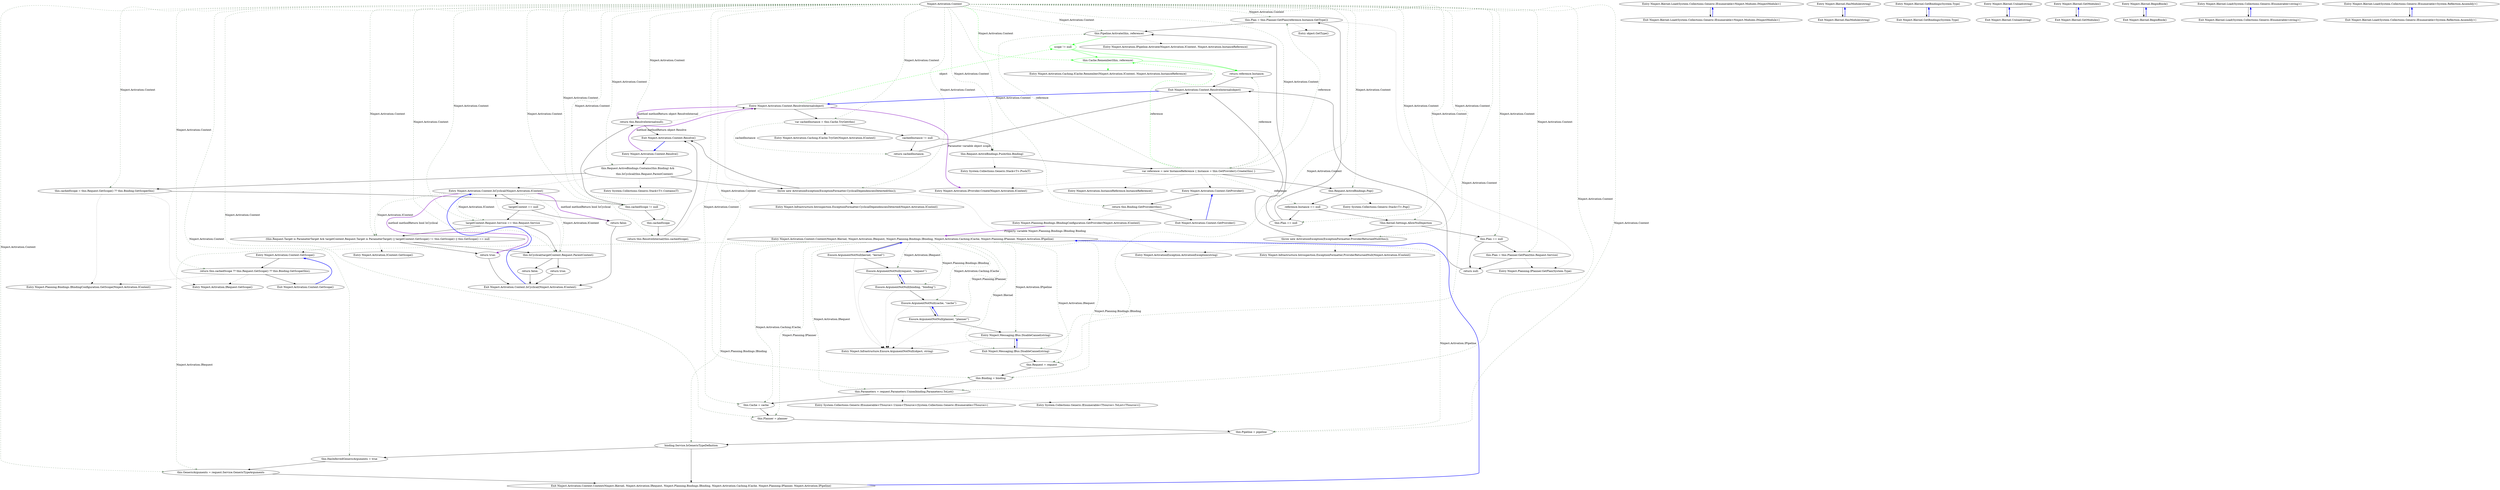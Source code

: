 digraph  {
m0_69 [label="Entry Ninject.Planning.IPlanner.GetPlan(System.Type)", span="44-44", cluster="Ninject.Planning.IPlanner.GetPlan(System.Type)", file="Context.cs"];
m0_30 [label="Entry Ninject.Activation.Context.Resolve()", span="148-148", cluster="Ninject.Activation.Context.Resolve()", file="Context.cs"];
m0_37 [label="return this.ResolveInternal(null);", span="169-169", cluster="Ninject.Activation.Context.Resolve()", file="Context.cs"];
m0_36 [label="return this.ResolveInternal(this.cachedScope);", span="164-164", cluster="Ninject.Activation.Context.Resolve()", file="Context.cs"];
m0_31 [label="this.Request.ActiveBindings.Contains(this.Binding) &&\r\n                this.IsCyclical(this.Request.ParentContext)", span="150-151", cluster="Ninject.Activation.Context.Resolve()", file="Context.cs"];
m0_32 [label="throw new ActivationException(ExceptionFormatter.CyclicalDependenciesDetected(this));", span="153-153", cluster="Ninject.Activation.Context.Resolve()", file="Context.cs"];
m0_33 [label="this.cachedScope = this.Request.GetScope() ?? this.Binding.GetScope(this)", span="158-158", cluster="Ninject.Activation.Context.Resolve()", file="Context.cs"];
m0_34 [label="this.cachedScope != null", span="160-160", cluster="Ninject.Activation.Context.Resolve()", file="Context.cs"];
m0_35 [label="this.cachedScope", span="162-162", cluster="Ninject.Activation.Context.Resolve()", file="Context.cs"];
m0_38 [label="Exit Ninject.Activation.Context.Resolve()", span="148-148", cluster="Ninject.Activation.Context.Resolve()", file="Context.cs"];
m0_2 [label="Ensure.ArgumentNotNull(request, ''request'')", span="54-54", cluster="Ninject.Activation.Context.Context(Ninject.IKernel, Ninject.Activation.IRequest, Ninject.Planning.Bindings.IBinding, Ninject.Activation.Caching.ICache, Ninject.Planning.IPlanner, Ninject.Activation.IPipeline)", file="Context.cs"];
m0_3 [label="Ensure.ArgumentNotNull(binding, ''binding'')", span="55-55", cluster="Ninject.Activation.Context.Context(Ninject.IKernel, Ninject.Activation.IRequest, Ninject.Planning.Bindings.IBinding, Ninject.Activation.Caching.ICache, Ninject.Planning.IPlanner, Ninject.Activation.IPipeline)", file="Context.cs"];
m0_29 [label="Entry Ninject.Planning.Bindings.IBindingConfiguration.GetProvider(Ninject.Activation.IContext)", span="89-89", cluster="Ninject.Planning.Bindings.IBindingConfiguration.GetProvider(Ninject.Activation.IContext)", file="Context.cs"];
m0_67 [label="Entry System.Collections.Generic.Stack<T>.Pop()", span="0-0", cluster="System.Collections.Generic.Stack<T>.Pop()", file="Context.cs"];
m0_70 [label="Entry object.GetType()", span="0-0", cluster="object.GetType()", file="Context.cs"];
m0_41 [label="Entry Ninject.ActivationException.ActivationException(string)", span="43-43", cluster="Ninject.ActivationException.ActivationException(string)", file="Context.cs"];
m0_21 [label="Entry Ninject.Activation.Context.GetScope()", span="130-130", cluster="Ninject.Activation.Context.GetScope()", file="Context.cs"];
m0_22 [label="return this.cachedScope ?? this.Request.GetScope() ?? this.Binding.GetScope(this);", span="132-132", cluster="Ninject.Activation.Context.GetScope()", file="Context.cs"];
m0_23 [label="Exit Ninject.Activation.Context.GetScope()", span="130-130", cluster="Ninject.Activation.Context.GetScope()", file="Context.cs"];
m0_42 [label="Entry Ninject.Infrastructure.Introspection.ExceptionFormatter.CyclicalDependenciesDetected(Ninject.Activation.IContext)", span="162-162", cluster="Ninject.Infrastructure.Introspection.ExceptionFormatter.CyclicalDependenciesDetected(Ninject.Activation.IContext)", file="Context.cs"];
m0_4 [label="Ensure.ArgumentNotNull(cache, ''cache'')", span="56-56", cluster="Ninject.Activation.Context.Context(Ninject.IKernel, Ninject.Activation.IRequest, Ninject.Planning.Bindings.IBinding, Ninject.Activation.Caching.ICache, Ninject.Planning.IPlanner, Ninject.Activation.IPipeline)", file="Context.cs"];
m0_5 [label="Ensure.ArgumentNotNull(planner, ''planner'')", span="57-57", cluster="Ninject.Activation.Context.Context(Ninject.IKernel, Ninject.Activation.IRequest, Ninject.Planning.Bindings.IBinding, Ninject.Activation.Caching.ICache, Ninject.Planning.IPlanner, Ninject.Activation.IPipeline)", file="Context.cs"];
m0_72 [label="Entry Ninject.Activation.Caching.ICache.Remember(Ninject.Activation.IContext, Ninject.Activation.InstanceReference)", span="40-40", cluster="Ninject.Activation.Caching.ICache.Remember(Ninject.Activation.IContext, Ninject.Activation.InstanceReference)", file="Context.cs"];
m0_18 [label="Entry Ninject.Infrastructure.Ensure.ArgumentNotNull(object, string)", span="35-35", cluster="Ninject.Infrastructure.Ensure.ArgumentNotNull(object, string)", file="Context.cs"];
m0_66 [label="Entry Ninject.Activation.IProvider.Create(Ninject.Activation.IContext)", span="40-40", cluster="Ninject.Activation.IProvider.Create(Ninject.Activation.IContext)", file="Context.cs"];
m0_24 [label="Entry Ninject.Activation.IRequest.GetScope()", span="103-103", cluster="Ninject.Activation.IRequest.GetScope()", file="Context.cs"];
m0_43 [label="Entry Ninject.Activation.Context.ResolveInternal(object)", span="178-178", cluster="Ninject.Activation.Context.ResolveInternal(object)", file="Context.cs"];
m0_59 [label="scope != null", span="215-215", cluster="Ninject.Activation.Context.ResolveInternal(object)", color=green, community=0, file="Context.cs"];
m0_58 [label="this.Pipeline.Activate(this, reference)", span="213-213", cluster="Ninject.Activation.Context.ResolveInternal(object)", file="Context.cs"];
m0_60 [label="this.Cache.Remember(this, reference)", span="217-217", cluster="Ninject.Activation.Context.ResolveInternal(object)", color=green, community=0, file="Context.cs"];
m0_61 [label="return reference.Instance;", span="220-220", cluster="Ninject.Activation.Context.ResolveInternal(object)", file="Context.cs"];
m0_48 [label="var reference = new InstanceReference { Instance = this.GetProvider().Create(this) }", span="189-189", cluster="Ninject.Activation.Context.ResolveInternal(object)", file="Context.cs"];
m0_44 [label="var cachedInstance = this.Cache.TryGet(this)", span="180-180", cluster="Ninject.Activation.Context.ResolveInternal(object)", file="Context.cs"];
m0_57 [label="this.Plan = this.Planner.GetPlan(reference.Instance.GetType())", span="210-210", cluster="Ninject.Activation.Context.ResolveInternal(object)", file="Context.cs"];
m0_56 [label="this.Plan == null", span="208-208", cluster="Ninject.Activation.Context.ResolveInternal(object)", file="Context.cs"];
m0_47 [label="this.Request.ActiveBindings.Push(this.Binding)", span="187-187", cluster="Ninject.Activation.Context.ResolveInternal(object)", file="Context.cs"];
m0_49 [label="this.Request.ActiveBindings.Pop()", span="191-191", cluster="Ninject.Activation.Context.ResolveInternal(object)", file="Context.cs"];
m0_51 [label="!this.Kernel.Settings.AllowNullInjection", span="195-195", cluster="Ninject.Activation.Context.ResolveInternal(object)", file="Context.cs"];
m0_52 [label="throw new ActivationException(ExceptionFormatter.ProviderReturnedNull(this));", span="197-197", cluster="Ninject.Activation.Context.ResolveInternal(object)", file="Context.cs"];
m0_53 [label="this.Plan == null", span="200-200", cluster="Ninject.Activation.Context.ResolveInternal(object)", file="Context.cs"];
m0_54 [label="this.Plan = this.Planner.GetPlan(this.Request.Service)", span="202-202", cluster="Ninject.Activation.Context.ResolveInternal(object)", file="Context.cs"];
m0_50 [label="reference.Instance == null", span="193-193", cluster="Ninject.Activation.Context.ResolveInternal(object)", file="Context.cs"];
m0_46 [label="return cachedInstance;", span="184-184", cluster="Ninject.Activation.Context.ResolveInternal(object)", file="Context.cs"];
m0_55 [label="return null;", span="205-205", cluster="Ninject.Activation.Context.ResolveInternal(object)", file="Context.cs"];
m0_45 [label="cachedInstance != null", span="182-182", cluster="Ninject.Activation.Context.ResolveInternal(object)", file="Context.cs"];
m0_62 [label="Exit Ninject.Activation.Context.ResolveInternal(object)", span="178-178", cluster="Ninject.Activation.Context.ResolveInternal(object)", file="Context.cs"];
m0_25 [label="Entry Ninject.Planning.Bindings.IBindingConfiguration.GetScope(Ninject.Activation.IContext)", span="96-96", cluster="Ninject.Planning.Bindings.IBindingConfiguration.GetScope(Ninject.Activation.IContext)", file="Context.cs"];
m0_82 [label="Entry Ninject.Activation.IContext.GetScope()", span="86-86", cluster="Ninject.Activation.IContext.GetScope()", file="Context.cs"];
m0_20 [label="Entry System.Collections.Generic.IEnumerable<TSource>.ToList<TSource>()", span="0-0", cluster="System.Collections.Generic.IEnumerable<TSource>.ToList<TSource>()", file="Context.cs"];
m0_68 [label="Entry Ninject.Infrastructure.Introspection.ExceptionFormatter.ProviderReturnedNull(Ninject.Activation.IContext)", span="326-326", cluster="Ninject.Infrastructure.Introspection.ExceptionFormatter.ProviderReturnedNull(Ninject.Activation.IContext)", file="Context.cs"];
m0_65 [label="Entry Ninject.Activation.InstanceReference.InstanceReference()", span="29-29", cluster="Ninject.Activation.InstanceReference.InstanceReference()", file="Context.cs"];
m0_26 [label="Entry Ninject.Activation.Context.GetProvider()", span="139-139", cluster="Ninject.Activation.Context.GetProvider()", file="Context.cs"];
m0_27 [label="return this.Binding.GetProvider(this);", span="141-141", cluster="Ninject.Activation.Context.GetProvider()", file="Context.cs"];
m0_28 [label="Exit Ninject.Activation.Context.GetProvider()", span="139-139", cluster="Ninject.Activation.Context.GetProvider()", file="Context.cs"];
m0_39 [label="Entry System.Collections.Generic.Stack<T>.Contains(T)", span="0-0", cluster="System.Collections.Generic.Stack<T>.Contains(T)", file="Context.cs"];
m0_71 [label="Entry Ninject.Activation.IPipeline.Activate(Ninject.Activation.IContext, Ninject.Activation.InstanceReference)", span="43-43", cluster="Ninject.Activation.IPipeline.Activate(Ninject.Activation.IContext, Ninject.Activation.InstanceReference)", file="Context.cs"];
m0_40 [label="Entry Ninject.Activation.Context.IsCyclical(Ninject.Activation.IContext)", span="223-223", cluster="Ninject.Activation.Context.IsCyclical(Ninject.Activation.IContext)", file="Context.cs"];
m0_75 [label="targetContext.Request.Service == this.Request.Service", span="230-230", cluster="Ninject.Activation.Context.IsCyclical(Ninject.Activation.IContext)", file="Context.cs"];
m0_76 [label="(this.Request.Target is ParameterTarget && targetContext.Request.Target is ParameterTarget) || targetContext.GetScope() != this.GetScope() || this.GetScope() == null", span="232-232", cluster="Ninject.Activation.Context.IsCyclical(Ninject.Activation.IContext)", file="Context.cs"];
m0_78 [label="this.IsCyclical(targetContext.Request.ParentContext)", span="238-238", cluster="Ninject.Activation.Context.IsCyclical(Ninject.Activation.IContext)", file="Context.cs"];
m0_73 [label="targetContext == null", span="225-225", cluster="Ninject.Activation.Context.IsCyclical(Ninject.Activation.IContext)", file="Context.cs"];
m0_77 [label="return true;", span="234-234", cluster="Ninject.Activation.Context.IsCyclical(Ninject.Activation.IContext)", file="Context.cs"];
m0_79 [label="return true;", span="240-240", cluster="Ninject.Activation.Context.IsCyclical(Ninject.Activation.IContext)", file="Context.cs"];
m0_80 [label="return false;", span="243-243", cluster="Ninject.Activation.Context.IsCyclical(Ninject.Activation.IContext)", file="Context.cs"];
m0_74 [label="return false;", span="227-227", cluster="Ninject.Activation.Context.IsCyclical(Ninject.Activation.IContext)", file="Context.cs"];
m0_81 [label="Exit Ninject.Activation.Context.IsCyclical(Ninject.Activation.IContext)", span="223-223", cluster="Ninject.Activation.Context.IsCyclical(Ninject.Activation.IContext)", file="Context.cs"];
m0_63 [label="Entry Ninject.Activation.Caching.ICache.TryGet(Ninject.Activation.IContext)", span="47-47", cluster="Ninject.Activation.Caching.ICache.TryGet(Ninject.Activation.IContext)", file="Context.cs"];
m0_19 [label="Entry System.Collections.Generic.IEnumerable<TSource>.Union<TSource>(System.Collections.Generic.IEnumerable<TSource>)", span="0-0", cluster="System.Collections.Generic.IEnumerable<TSource>.Union<TSource>(System.Collections.Generic.IEnumerable<TSource>)", file="Context.cs"];
m0_64 [label="Entry System.Collections.Generic.Stack<T>.Push(T)", span="0-0", cluster="System.Collections.Generic.Stack<T>.Push(T)", file="Context.cs"];
m0_0 [label="Entry Ninject.Activation.Context.Context(Ninject.IKernel, Ninject.Activation.IRequest, Ninject.Planning.Bindings.IBinding, Ninject.Activation.Caching.ICache, Ninject.Planning.IPlanner, Ninject.Activation.IPipeline)", span="51-51", cluster="Ninject.Activation.Context.Context(Ninject.IKernel, Ninject.Activation.IRequest, Ninject.Planning.Bindings.IBinding, Ninject.Activation.Caching.ICache, Ninject.Planning.IPlanner, Ninject.Activation.IPipeline)", file="Context.cs"];
m0_1 [label="Ensure.ArgumentNotNull(kernel, ''kernel'')", span="53-53", cluster="Ninject.Activation.Context.Context(Ninject.IKernel, Ninject.Activation.IRequest, Ninject.Planning.Bindings.IBinding, Ninject.Activation.Caching.ICache, Ninject.Planning.IPlanner, Ninject.Activation.IPipeline)", file="Context.cs"];
m0_7 [label="Exit Ninject.Messaging.IBus.DisableCannel(string)", span="10-10", cluster="Ninject.Messaging.IBus.DisableCannel(string)", file="Context.cs"];
m0_8 [label="this.Request = request", span="61-61", cluster="Ninject.Activation.Context.Context(Ninject.IKernel, Ninject.Activation.IRequest, Ninject.Planning.Bindings.IBinding, Ninject.Activation.Caching.ICache, Ninject.Planning.IPlanner, Ninject.Activation.IPipeline)", file="Context.cs"];
m0_9 [label="this.Binding = binding", span="62-62", cluster="Ninject.Activation.Context.Context(Ninject.IKernel, Ninject.Activation.IRequest, Ninject.Planning.Bindings.IBinding, Ninject.Activation.Caching.ICache, Ninject.Planning.IPlanner, Ninject.Activation.IPipeline)", file="Context.cs"];
m0_10 [label="this.Parameters = request.Parameters.Union(binding.Parameters).ToList()", span="63-63", cluster="Ninject.Activation.Context.Context(Ninject.IKernel, Ninject.Activation.IRequest, Ninject.Planning.Bindings.IBinding, Ninject.Activation.Caching.ICache, Ninject.Planning.IPlanner, Ninject.Activation.IPipeline)", file="Context.cs"];
m0_11 [label="this.Cache = cache", span="65-65", cluster="Ninject.Activation.Context.Context(Ninject.IKernel, Ninject.Activation.IRequest, Ninject.Planning.Bindings.IBinding, Ninject.Activation.Caching.ICache, Ninject.Planning.IPlanner, Ninject.Activation.IPipeline)", file="Context.cs"];
m0_12 [label="this.Planner = planner", span="66-66", cluster="Ninject.Activation.Context.Context(Ninject.IKernel, Ninject.Activation.IRequest, Ninject.Planning.Bindings.IBinding, Ninject.Activation.Caching.ICache, Ninject.Planning.IPlanner, Ninject.Activation.IPipeline)", file="Context.cs"];
m0_13 [label="this.Pipeline = pipeline", span="67-67", cluster="Ninject.Activation.Context.Context(Ninject.IKernel, Ninject.Activation.IRequest, Ninject.Planning.Bindings.IBinding, Ninject.Activation.Caching.ICache, Ninject.Planning.IPlanner, Ninject.Activation.IPipeline)", file="Context.cs"];
m0_15 [label="this.HasInferredGenericArguments = true", span="71-71", cluster="Ninject.Activation.Context.Context(Ninject.IKernel, Ninject.Activation.IRequest, Ninject.Planning.Bindings.IBinding, Ninject.Activation.Caching.ICache, Ninject.Planning.IPlanner, Ninject.Activation.IPipeline)", file="Context.cs"];
m0_16 [label="this.GenericArguments = request.Service.GenericTypeArguments", span="72-72", cluster="Ninject.Activation.Context.Context(Ninject.IKernel, Ninject.Activation.IRequest, Ninject.Planning.Bindings.IBinding, Ninject.Activation.Caching.ICache, Ninject.Planning.IPlanner, Ninject.Activation.IPipeline)", file="Context.cs"];
m0_6 [label="Entry Ninject.Messaging.IBus.DisableCannel(string)", span="10-10", cluster="Ninject.Messaging.IBus.DisableCannel(string)", file="Context.cs"];
m0_14 [label="binding.Service.IsGenericTypeDefinition", span="69-69", cluster="Ninject.Activation.Context.Context(Ninject.IKernel, Ninject.Activation.IRequest, Ninject.Planning.Bindings.IBinding, Ninject.Activation.Caching.ICache, Ninject.Planning.IPlanner, Ninject.Activation.IPipeline)", file="Context.cs"];
m0_17 [label="Exit Ninject.Activation.Context.Context(Ninject.IKernel, Ninject.Activation.IRequest, Ninject.Planning.Bindings.IBinding, Ninject.Activation.Caching.ICache, Ninject.Planning.IPlanner, Ninject.Activation.IPipeline)", span="51-51", cluster="Ninject.Activation.Context.Context(Ninject.IKernel, Ninject.Activation.IRequest, Ninject.Planning.Bindings.IBinding, Ninject.Activation.Caching.ICache, Ninject.Planning.IPlanner, Ninject.Activation.IPipeline)", file="Context.cs"];
m0_83 [label="Ninject.Activation.Context", span="", file="Context.cs"];
m1_4 [label="Entry Ninject.IKernel.Load(System.Collections.Generic.IEnumerable<Ninject.Modules.INinjectModule>)", span="66-66", cluster="Ninject.IKernel.Load(System.Collections.Generic.IEnumerable<Ninject.Modules.INinjectModule>)", file="IKernel.cs"];
m1_5 [label="Exit Ninject.IKernel.Load(System.Collections.Generic.IEnumerable<Ninject.Modules.INinjectModule>)", span="66-66", cluster="Ninject.IKernel.Load(System.Collections.Generic.IEnumerable<Ninject.Modules.INinjectModule>)", file="IKernel.cs"];
m1_2 [label="Entry Ninject.IKernel.HasModule(string)", span="60-60", cluster="Ninject.IKernel.HasModule(string)", file="IKernel.cs"];
m1_3 [label="Exit Ninject.IKernel.HasModule(string)", span="60-60", cluster="Ninject.IKernel.HasModule(string)", file="IKernel.cs"];
m1_12 [label="Entry Ninject.IKernel.GetBindings(System.Type)", span="91-91", cluster="Ninject.IKernel.GetBindings(System.Type)", file="IKernel.cs"];
m1_13 [label="Exit Ninject.IKernel.GetBindings(System.Type)", span="91-91", cluster="Ninject.IKernel.GetBindings(System.Type)", file="IKernel.cs"];
m1_10 [label="Entry Ninject.IKernel.Unload(string)", span="84-84", cluster="Ninject.IKernel.Unload(string)", file="IKernel.cs"];
m1_11 [label="Exit Ninject.IKernel.Unload(string)", span="84-84", cluster="Ninject.IKernel.Unload(string)", file="IKernel.cs"];
m1_0 [label="Entry Ninject.IKernel.GetModules()", span="53-53", cluster="Ninject.IKernel.GetModules()", file="IKernel.cs"];
m1_1 [label="Exit Ninject.IKernel.GetModules()", span="53-53", cluster="Ninject.IKernel.GetModules()", file="IKernel.cs"];
m1_14 [label="Entry Ninject.IKernel.BeginBlock()", span="97-97", cluster="Ninject.IKernel.BeginBlock()", file="IKernel.cs"];
m1_15 [label="Exit Ninject.IKernel.BeginBlock()", span="97-97", cluster="Ninject.IKernel.BeginBlock()", file="IKernel.cs"];
m1_6 [label="Entry Ninject.IKernel.Load(System.Collections.Generic.IEnumerable<string>)", span="72-72", cluster="Ninject.IKernel.Load(System.Collections.Generic.IEnumerable<string>)", file="IKernel.cs"];
m1_7 [label="Exit Ninject.IKernel.Load(System.Collections.Generic.IEnumerable<string>)", span="72-72", cluster="Ninject.IKernel.Load(System.Collections.Generic.IEnumerable<string>)", file="IKernel.cs"];
m1_8 [label="Entry Ninject.IKernel.Load(System.Collections.Generic.IEnumerable<System.Reflection.Assembly>)", span="78-78", cluster="Ninject.IKernel.Load(System.Collections.Generic.IEnumerable<System.Reflection.Assembly>)", file="IKernel.cs"];
m1_9 [label="Exit Ninject.IKernel.Load(System.Collections.Generic.IEnumerable<System.Reflection.Assembly>)", span="78-78", cluster="Ninject.IKernel.Load(System.Collections.Generic.IEnumerable<System.Reflection.Assembly>)", file="IKernel.cs"];
m0_30 -> m0_43  [key=3, color=darkorchid, style=bold, label="method methodReturn object Resolve"];
m0_30 -> m0_31  [key=0, style=solid];
m0_37 -> m0_43  [key=2, style=dotted];
m0_37 -> m0_38  [key=0, style=solid];
m0_36 -> m0_43  [key=2, style=dotted];
m0_36 -> m0_38  [key=0, style=solid];
m0_31 -> m0_32  [key=0, style=solid];
m0_31 -> m0_33  [key=0, style=solid];
m0_31 -> m0_39  [key=2, style=dotted];
m0_31 -> m0_40  [key=2, style=dotted];
m0_32 -> m0_38  [key=0, style=solid];
m0_32 -> m0_41  [key=2, style=dotted];
m0_32 -> m0_42  [key=2, style=dotted];
m0_33 -> m0_34  [key=0, style=solid];
m0_33 -> m0_24  [key=2, style=dotted];
m0_33 -> m0_25  [key=2, style=dotted];
m0_34 -> m0_37  [key=0, style=solid];
m0_34 -> m0_35  [key=0, style=solid];
m0_35 -> m0_36  [key=0, style=solid];
m0_38 -> m0_30  [key=0, style=bold, color=blue];
m0_2 -> m0_3  [key=0, style=solid];
m0_2 -> m0_18  [key=2, style=dotted];
m0_3 -> m0_2  [key=0, style=bold, color=blue];
m0_3 -> m0_4  [key=0, style=solid];
m0_3 -> m0_18  [key=2, style=dotted];
m0_29 -> m0_0  [key=3, color=darkorchid, style=bold, label="Property variable Ninject.Planning.Bindings.IBinding Binding"];
m0_21 -> m0_22  [key=0, style=solid];
m0_22 -> m0_23  [key=0, style=solid];
m0_22 -> m0_24  [key=2, style=dotted];
m0_22 -> m0_25  [key=2, style=dotted];
m0_23 -> m0_21  [key=0, style=bold, color=blue];
m0_4 -> m0_5  [key=0, style=solid];
m0_4 -> m0_18  [key=2, style=dotted];
m0_5 -> m0_4  [key=0, style=bold, color=blue];
m0_5 -> m0_6  [key=0, style=solid];
m0_5 -> m0_18  [key=2, style=dotted];
m0_43 -> m0_59  [key=1, style=dashed, color=green, label=object];
m0_43 -> m0_44  [key=0, style=solid];
m0_43 -> m0_66  [key=3, color=darkorchid, style=bold, label="Parameter variable object scope"];
m0_43 -> m0_37  [key=3, color=darkorchid, style=bold, label="method methodReturn object ResolveInternal"];
m0_59 -> m0_60  [key=0, style=solid, color=green];
m0_59 -> m0_61  [key=0, style=solid, color=green];
m0_58 -> m0_59  [key=0, style=solid, color=green];
m0_58 -> m0_71  [key=2, style=dotted];
m0_60 -> m0_61  [key=0, style=solid, color=green];
m0_60 -> m0_72  [key=2, style=dotted, color=green];
m0_61 -> m0_62  [key=0, style=solid];
m0_48 -> m0_60  [key=1, style=dashed, color=green, label=reference];
m0_48 -> m0_58  [key=1, style=dashed, color=darkseagreen4, label=reference];
m0_48 -> m0_61  [key=1, style=dashed, color=darkseagreen4, label=reference];
m0_48 -> m0_49  [key=0, style=solid];
m0_48 -> m0_65  [key=2, style=dotted];
m0_48 -> m0_26  [key=2, style=dotted];
m0_48 -> m0_66  [key=2, style=dotted];
m0_48 -> m0_50  [key=1, style=dashed, color=darkseagreen4, label=reference];
m0_48 -> m0_57  [key=1, style=dashed, color=darkseagreen4, label=reference];
m0_44 -> m0_45  [key=0, style=solid];
m0_44 -> m0_63  [key=2, style=dotted];
m0_44 -> m0_46  [key=1, style=dashed, color=darkseagreen4, label=cachedInstance];
m0_57 -> m0_58  [key=0, style=solid];
m0_57 -> m0_70  [key=2, style=dotted];
m0_57 -> m0_69  [key=2, style=dotted];
m0_56 -> m0_58  [key=0, style=solid];
m0_56 -> m0_57  [key=0, style=solid];
m0_47 -> m0_48  [key=0, style=solid];
m0_47 -> m0_64  [key=2, style=dotted];
m0_49 -> m0_50  [key=0, style=solid];
m0_49 -> m0_67  [key=2, style=dotted];
m0_51 -> m0_52  [key=0, style=solid];
m0_51 -> m0_53  [key=0, style=solid];
m0_52 -> m0_62  [key=0, style=solid];
m0_52 -> m0_41  [key=2, style=dotted];
m0_52 -> m0_68  [key=2, style=dotted];
m0_53 -> m0_54  [key=0, style=solid];
m0_53 -> m0_55  [key=0, style=solid];
m0_54 -> m0_55  [key=0, style=solid];
m0_54 -> m0_69  [key=2, style=dotted];
m0_50 -> m0_56  [key=0, style=solid];
m0_50 -> m0_51  [key=0, style=solid];
m0_46 -> m0_62  [key=0, style=solid];
m0_55 -> m0_62  [key=0, style=solid];
m0_45 -> m0_47  [key=0, style=solid];
m0_45 -> m0_46  [key=0, style=solid];
m0_62 -> m0_43  [key=0, style=bold, color=blue];
m0_26 -> m0_27  [key=0, style=solid];
m0_27 -> m0_28  [key=0, style=solid];
m0_27 -> m0_29  [key=2, style=dotted];
m0_28 -> m0_26  [key=0, style=bold, color=blue];
m0_40 -> m0_75  [key=1, style=dashed, color=darkseagreen4, label="Ninject.Activation.IContext"];
m0_40 -> m0_76  [key=1, style=dashed, color=darkseagreen4, label="Ninject.Activation.IContext"];
m0_40 -> m0_78  [key=1, style=dashed, color=darkseagreen4, label="Ninject.Activation.IContext"];
m0_40 -> m0_73  [key=0, style=solid];
m0_40 -> m0_74  [key=3, color=darkorchid, style=bold, label="method methodReturn bool IsCyclical"];
m0_40 -> m0_77  [key=3, color=darkorchid, style=bold, label="method methodReturn bool IsCyclical"];
m0_75 -> m0_76  [key=0, style=solid];
m0_75 -> m0_78  [key=0, style=solid];
m0_76 -> m0_77  [key=0, style=solid];
m0_76 -> m0_78  [key=0, style=solid];
m0_76 -> m0_82  [key=2, style=dotted];
m0_76 -> m0_21  [key=2, style=dotted];
m0_78 -> m0_79  [key=0, style=solid];
m0_78 -> m0_80  [key=0, style=solid];
m0_78 -> m0_40  [key=2, style=dotted];
m0_73 -> m0_75  [key=0, style=solid];
m0_73 -> m0_74  [key=0, style=solid];
m0_77 -> m0_81  [key=0, style=solid];
m0_79 -> m0_81  [key=0, style=solid];
m0_80 -> m0_81  [key=0, style=solid];
m0_74 -> m0_81  [key=0, style=solid];
m0_81 -> m0_40  [key=0, style=bold, color=blue];
m0_0 -> m0_1  [key=0, style=solid];
m0_0 -> m0_7  [key=1, style=dashed, color=darkseagreen4, label="Ninject.IKernel"];
m0_0 -> m0_8  [key=1, style=dashed, color=darkseagreen4, label="Ninject.Activation.IRequest"];
m0_0 -> m0_9  [key=1, style=dashed, color=darkseagreen4, label="Ninject.Planning.Bindings.IBinding"];
m0_0 -> m0_10  [key=1, style=dashed, color=darkseagreen4, label="Ninject.Activation.IRequest"];
m0_0 -> m0_11  [key=1, style=dashed, color=darkseagreen4, label="Ninject.Activation.Caching.ICache"];
m0_0 -> m0_12  [key=1, style=dashed, color=darkseagreen4, label="Ninject.Planning.IPlanner"];
m0_0 -> m0_13  [key=1, style=dashed, color=darkseagreen4, label="Ninject.Activation.IPipeline"];
m0_0 -> m0_16  [key=1, style=dashed, color=darkseagreen4, label="Ninject.Activation.IRequest"];
m0_0 -> m0_2  [key=1, style=dashed, color=darkseagreen4, label="Ninject.Activation.IRequest"];
m0_0 -> m0_3  [key=1, style=dashed, color=darkseagreen4, label="Ninject.Planning.Bindings.IBinding"];
m0_0 -> m0_4  [key=1, style=dashed, color=darkseagreen4, label="Ninject.Activation.Caching.ICache"];
m0_0 -> m0_5  [key=1, style=dashed, color=darkseagreen4, label="Ninject.Planning.IPlanner"];
m0_0 -> m0_6  [key=1, style=dashed, color=darkseagreen4, label="Ninject.Activation.IPipeline"];
m0_0 -> m0_14  [key=1, style=dashed, color=darkseagreen4, label="Ninject.Planning.Bindings.IBinding"];
m0_1 -> m0_0  [key=0, style=bold, color=blue];
m0_1 -> m0_2  [key=0, style=solid];
m0_1 -> m0_18  [key=2, style=dotted];
m0_7 -> m0_8  [key=0, style=solid];
m0_7 -> m0_6  [key=0, style=bold, color=blue];
m0_8 -> m0_9  [key=0, style=solid];
m0_9 -> m0_10  [key=0, style=solid];
m0_10 -> m0_11  [key=0, style=solid];
m0_10 -> m0_19  [key=2, style=dotted];
m0_10 -> m0_20  [key=2, style=dotted];
m0_11 -> m0_12  [key=0, style=solid];
m0_12 -> m0_13  [key=0, style=solid];
m0_13 -> m0_14  [key=0, style=solid];
m0_15 -> m0_16  [key=0, style=solid];
m0_16 -> m0_17  [key=0, style=solid];
m0_6 -> m0_7  [key=0, style=solid];
m0_6 -> m0_18  [key=2, style=dotted];
m0_14 -> m0_15  [key=0, style=solid];
m0_14 -> m0_17  [key=0, style=solid];
m0_17 -> m0_0  [key=0, style=bold, color=blue];
m0_83 -> m0_60  [key=1, style=dashed, color=green, label="Ninject.Activation.Context"];
m0_83 -> m0_58  [key=1, style=dashed, color=darkseagreen4, label="Ninject.Activation.Context"];
m0_83 -> m0_7  [key=1, style=dashed, color=darkseagreen4, label="Ninject.Activation.Context"];
m0_83 -> m0_8  [key=1, style=dashed, color=darkseagreen4, label="Ninject.Activation.Context"];
m0_83 -> m0_9  [key=1, style=dashed, color=darkseagreen4, label="Ninject.Activation.Context"];
m0_83 -> m0_10  [key=1, style=dashed, color=darkseagreen4, label="Ninject.Activation.Context"];
m0_83 -> m0_11  [key=1, style=dashed, color=darkseagreen4, label="Ninject.Activation.Context"];
m0_83 -> m0_12  [key=1, style=dashed, color=darkseagreen4, label="Ninject.Activation.Context"];
m0_83 -> m0_13  [key=1, style=dashed, color=darkseagreen4, label="Ninject.Activation.Context"];
m0_83 -> m0_15  [key=1, style=dashed, color=darkseagreen4, label="Ninject.Activation.Context"];
m0_83 -> m0_16  [key=1, style=dashed, color=darkseagreen4, label="Ninject.Activation.Context"];
m0_83 -> m0_22  [key=1, style=dashed, color=darkseagreen4, label="Ninject.Activation.Context"];
m0_83 -> m0_27  [key=1, style=dashed, color=darkseagreen4, label="Ninject.Activation.Context"];
m0_83 -> m0_31  [key=1, style=dashed, color=darkseagreen4, label="Ninject.Activation.Context"];
m0_83 -> m0_32  [key=1, style=dashed, color=darkseagreen4, label="Ninject.Activation.Context"];
m0_83 -> m0_33  [key=1, style=dashed, color=darkseagreen4, label="Ninject.Activation.Context"];
m0_83 -> m0_34  [key=1, style=dashed, color=darkseagreen4, label="Ninject.Activation.Context"];
m0_83 -> m0_35  [key=1, style=dashed, color=darkseagreen4, label="Ninject.Activation.Context"];
m0_83 -> m0_36  [key=1, style=dashed, color=darkseagreen4, label="Ninject.Activation.Context"];
m0_83 -> m0_37  [key=1, style=dashed, color=darkseagreen4, label="Ninject.Activation.Context"];
m0_83 -> m0_44  [key=1, style=dashed, color=darkseagreen4, label="Ninject.Activation.Context"];
m0_83 -> m0_47  [key=1, style=dashed, color=darkseagreen4, label="Ninject.Activation.Context"];
m0_83 -> m0_48  [key=1, style=dashed, color=darkseagreen4, label="Ninject.Activation.Context"];
m0_83 -> m0_49  [key=1, style=dashed, color=darkseagreen4, label="Ninject.Activation.Context"];
m0_83 -> m0_51  [key=1, style=dashed, color=darkseagreen4, label="Ninject.Activation.Context"];
m0_83 -> m0_52  [key=1, style=dashed, color=darkseagreen4, label="Ninject.Activation.Context"];
m0_83 -> m0_53  [key=1, style=dashed, color=darkseagreen4, label="Ninject.Activation.Context"];
m0_83 -> m0_54  [key=1, style=dashed, color=darkseagreen4, label="Ninject.Activation.Context"];
m0_83 -> m0_56  [key=1, style=dashed, color=darkseagreen4, label="Ninject.Activation.Context"];
m0_83 -> m0_57  [key=1, style=dashed, color=darkseagreen4, label="Ninject.Activation.Context"];
m0_83 -> m0_75  [key=1, style=dashed, color=darkseagreen4, label="Ninject.Activation.Context"];
m0_83 -> m0_76  [key=1, style=dashed, color=darkseagreen4, label="Ninject.Activation.Context"];
m0_83 -> m0_78  [key=1, style=dashed, color=darkseagreen4, label="Ninject.Activation.Context"];
m1_4 -> m1_5  [key=0, style=solid];
m1_5 -> m1_4  [key=0, style=bold, color=blue];
m1_2 -> m1_3  [key=0, style=solid];
m1_3 -> m1_2  [key=0, style=bold, color=blue];
m1_12 -> m1_13  [key=0, style=solid];
m1_13 -> m1_12  [key=0, style=bold, color=blue];
m1_10 -> m1_11  [key=0, style=solid];
m1_11 -> m1_10  [key=0, style=bold, color=blue];
m1_0 -> m1_1  [key=0, style=solid];
m1_1 -> m1_0  [key=0, style=bold, color=blue];
m1_14 -> m1_15  [key=0, style=solid];
m1_15 -> m1_14  [key=0, style=bold, color=blue];
m1_6 -> m1_7  [key=0, style=solid];
m1_7 -> m1_6  [key=0, style=bold, color=blue];
m1_8 -> m1_9  [key=0, style=solid];
m1_9 -> m1_8  [key=0, style=bold, color=blue];
}
